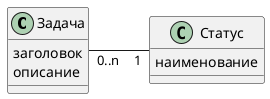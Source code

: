 @startuml

left to right direction

class Задача {
    заголовок
    описание
}

class Статус {
    наименование
}

Задача "0..n" -- "1" Статус

@enduml